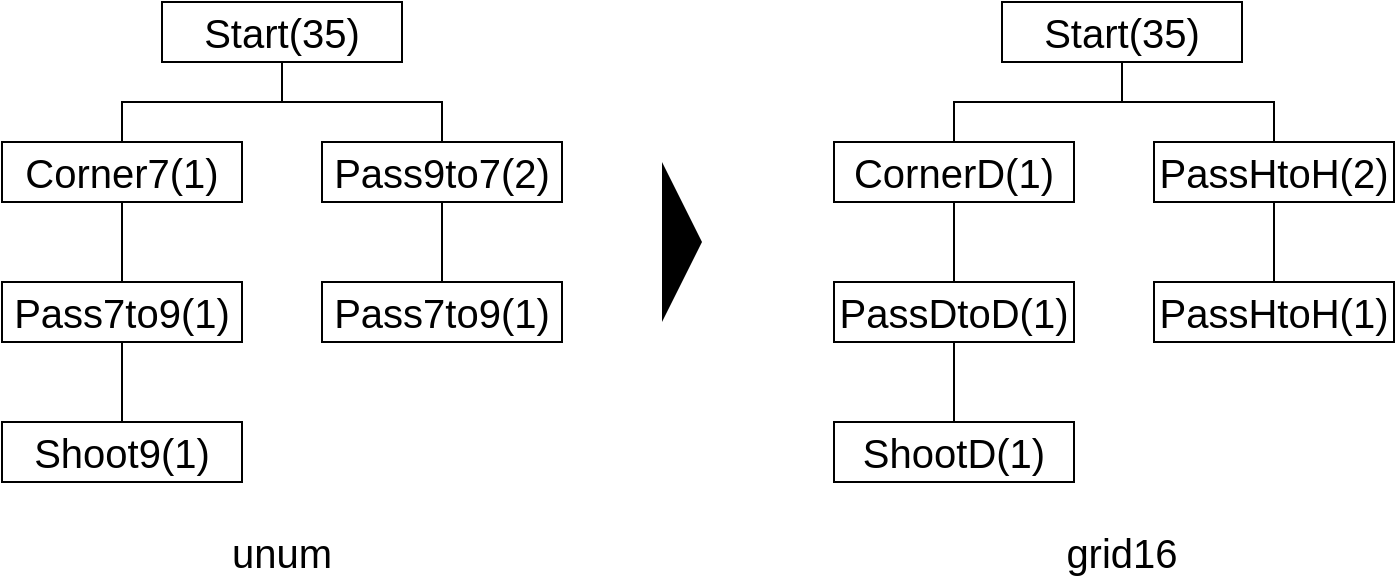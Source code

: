 <mxfile version="20.8.13" type="github">
  <diagram name="ページ1" id="SqCJXpXqDI-FRS1ZzRg1">
    <mxGraphModel dx="794" dy="732" grid="1" gridSize="10" guides="1" tooltips="1" connect="1" arrows="1" fold="1" page="1" pageScale="1" pageWidth="827" pageHeight="1169" math="0" shadow="0">
      <root>
        <mxCell id="0" />
        <mxCell id="1" parent="0" />
        <mxCell id="bur94nr5BYf2he4qger0-1" value="&lt;font style=&quot;font-size: 20px;&quot;&gt;Start(35)&lt;/font&gt;" style="rounded=0;whiteSpace=wrap;html=1;" parent="1" vertex="1">
          <mxGeometry x="110" y="160" width="120" height="30" as="geometry" />
        </mxCell>
        <mxCell id="bur94nr5BYf2he4qger0-5" style="edgeStyle=orthogonalEdgeStyle;rounded=0;orthogonalLoop=1;jettySize=auto;html=1;exitX=0.5;exitY=0;exitDx=0;exitDy=0;entryX=0.5;entryY=1;entryDx=0;entryDy=0;fontSize=20;endArrow=none;endFill=0;" parent="1" source="bur94nr5BYf2he4qger0-2" target="bur94nr5BYf2he4qger0-1" edge="1">
          <mxGeometry relative="1" as="geometry">
            <Array as="points">
              <mxPoint x="90" y="210" />
              <mxPoint x="170" y="210" />
            </Array>
          </mxGeometry>
        </mxCell>
        <mxCell id="bur94nr5BYf2he4qger0-2" value="&lt;span style=&quot;font-size: 20px;&quot;&gt;Corner7(1)&lt;/span&gt;" style="rounded=0;whiteSpace=wrap;html=1;" parent="1" vertex="1">
          <mxGeometry x="30" y="230" width="120" height="30" as="geometry" />
        </mxCell>
        <mxCell id="bur94nr5BYf2he4qger0-3" value="&lt;font style=&quot;font-size: 20px;&quot;&gt;Pass7to9(1)&lt;/font&gt;" style="rounded=0;whiteSpace=wrap;html=1;" parent="1" vertex="1">
          <mxGeometry x="30" y="300" width="120" height="30" as="geometry" />
        </mxCell>
        <mxCell id="bur94nr5BYf2he4qger0-6" style="edgeStyle=orthogonalEdgeStyle;rounded=0;orthogonalLoop=1;jettySize=auto;html=1;exitX=0.5;exitY=1;exitDx=0;exitDy=0;entryX=0.5;entryY=0;entryDx=0;entryDy=0;fontSize=20;endArrow=none;endFill=0;" parent="1" source="bur94nr5BYf2he4qger0-2" target="bur94nr5BYf2he4qger0-3" edge="1">
          <mxGeometry relative="1" as="geometry">
            <mxPoint x="90" y="240" as="sourcePoint" />
            <mxPoint x="170" y="200" as="targetPoint" />
            <Array as="points">
              <mxPoint x="90" y="260" />
              <mxPoint x="90" y="300" />
            </Array>
          </mxGeometry>
        </mxCell>
        <mxCell id="bur94nr5BYf2he4qger0-8" value="&lt;font style=&quot;font-size: 20px;&quot;&gt;Shoot9(1)&lt;/font&gt;" style="rounded=0;whiteSpace=wrap;html=1;" parent="1" vertex="1">
          <mxGeometry x="30" y="370" width="120" height="30" as="geometry" />
        </mxCell>
        <mxCell id="bur94nr5BYf2he4qger0-9" style="edgeStyle=orthogonalEdgeStyle;rounded=0;orthogonalLoop=1;jettySize=auto;html=1;exitX=0.5;exitY=1;exitDx=0;exitDy=0;fontSize=20;endArrow=none;endFill=0;entryX=0.5;entryY=0;entryDx=0;entryDy=0;" parent="1" source="bur94nr5BYf2he4qger0-3" target="bur94nr5BYf2he4qger0-8" edge="1">
          <mxGeometry relative="1" as="geometry">
            <mxPoint x="79.5" y="330" as="sourcePoint" />
            <mxPoint x="80" y="360" as="targetPoint" />
            <Array as="points">
              <mxPoint x="90" y="340" />
              <mxPoint x="90" y="340" />
            </Array>
          </mxGeometry>
        </mxCell>
        <mxCell id="bur94nr5BYf2he4qger0-11" style="edgeStyle=orthogonalEdgeStyle;rounded=0;orthogonalLoop=1;jettySize=auto;html=1;exitX=0.5;exitY=0;exitDx=0;exitDy=0;entryX=0.5;entryY=1;entryDx=0;entryDy=0;fontSize=20;endArrow=none;endFill=0;" parent="1" source="bur94nr5BYf2he4qger0-12" target="bur94nr5BYf2he4qger0-1" edge="1">
          <mxGeometry relative="1" as="geometry">
            <mxPoint x="320" y="190" as="targetPoint" />
            <Array as="points">
              <mxPoint x="250" y="210" />
              <mxPoint x="170" y="210" />
            </Array>
          </mxGeometry>
        </mxCell>
        <mxCell id="bur94nr5BYf2he4qger0-12" value="&lt;font style=&quot;font-size: 20px;&quot;&gt;Pass9to7(2)&lt;/font&gt;" style="rounded=0;whiteSpace=wrap;html=1;" parent="1" vertex="1">
          <mxGeometry x="190" y="230" width="120" height="30" as="geometry" />
        </mxCell>
        <mxCell id="bur94nr5BYf2he4qger0-13" value="&lt;font style=&quot;font-size: 20px;&quot;&gt;Pass7to9(1)&lt;/font&gt;" style="rounded=0;whiteSpace=wrap;html=1;" parent="1" vertex="1">
          <mxGeometry x="190" y="300" width="120" height="30" as="geometry" />
        </mxCell>
        <mxCell id="bur94nr5BYf2he4qger0-14" style="edgeStyle=orthogonalEdgeStyle;rounded=0;orthogonalLoop=1;jettySize=auto;html=1;exitX=0.5;exitY=1;exitDx=0;exitDy=0;entryX=0.5;entryY=0;entryDx=0;entryDy=0;fontSize=20;endArrow=none;endFill=0;" parent="1" source="bur94nr5BYf2he4qger0-12" target="bur94nr5BYf2he4qger0-13" edge="1">
          <mxGeometry relative="1" as="geometry">
            <mxPoint x="250" y="240" as="sourcePoint" />
            <mxPoint x="330" y="200" as="targetPoint" />
            <Array as="points">
              <mxPoint x="250" y="260" />
              <mxPoint x="250" y="300" />
            </Array>
          </mxGeometry>
        </mxCell>
        <mxCell id="bur94nr5BYf2he4qger0-15" value="&lt;font style=&quot;font-size: 20px;&quot;&gt;Start(35)&lt;/font&gt;" style="rounded=0;whiteSpace=wrap;html=1;" parent="1" vertex="1">
          <mxGeometry x="530" y="160" width="120" height="30" as="geometry" />
        </mxCell>
        <mxCell id="bur94nr5BYf2he4qger0-16" style="edgeStyle=orthogonalEdgeStyle;rounded=0;orthogonalLoop=1;jettySize=auto;html=1;exitX=0.5;exitY=0;exitDx=0;exitDy=0;entryX=0.5;entryY=1;entryDx=0;entryDy=0;fontSize=20;endArrow=none;endFill=0;" parent="1" source="bur94nr5BYf2he4qger0-17" target="bur94nr5BYf2he4qger0-15" edge="1">
          <mxGeometry relative="1" as="geometry">
            <Array as="points">
              <mxPoint x="506" y="210" />
              <mxPoint x="590" y="210" />
            </Array>
          </mxGeometry>
        </mxCell>
        <mxCell id="bur94nr5BYf2he4qger0-17" value="&lt;span style=&quot;font-size: 20px;&quot;&gt;CornerD(1)&lt;/span&gt;" style="rounded=0;whiteSpace=wrap;html=1;" parent="1" vertex="1">
          <mxGeometry x="446" y="230" width="120" height="30" as="geometry" />
        </mxCell>
        <mxCell id="bur94nr5BYf2he4qger0-18" value="&lt;font style=&quot;font-size: 20px;&quot;&gt;PassDtoD(1)&lt;/font&gt;" style="rounded=0;whiteSpace=wrap;html=1;" parent="1" vertex="1">
          <mxGeometry x="446" y="300" width="120" height="30" as="geometry" />
        </mxCell>
        <mxCell id="bur94nr5BYf2he4qger0-19" style="edgeStyle=orthogonalEdgeStyle;rounded=0;orthogonalLoop=1;jettySize=auto;html=1;exitX=0.5;exitY=1;exitDx=0;exitDy=0;entryX=0.5;entryY=0;entryDx=0;entryDy=0;fontSize=20;endArrow=none;endFill=0;" parent="1" source="bur94nr5BYf2he4qger0-17" target="bur94nr5BYf2he4qger0-18" edge="1">
          <mxGeometry relative="1" as="geometry">
            <mxPoint x="510" y="240" as="sourcePoint" />
            <mxPoint x="590" y="200" as="targetPoint" />
            <Array as="points">
              <mxPoint x="506" y="260" />
              <mxPoint x="506" y="300" />
            </Array>
          </mxGeometry>
        </mxCell>
        <mxCell id="bur94nr5BYf2he4qger0-20" value="&lt;font style=&quot;font-size: 20px;&quot;&gt;ShootD(1)&lt;/font&gt;" style="rounded=0;whiteSpace=wrap;html=1;" parent="1" vertex="1">
          <mxGeometry x="446" y="370" width="120" height="30" as="geometry" />
        </mxCell>
        <mxCell id="bur94nr5BYf2he4qger0-21" style="edgeStyle=orthogonalEdgeStyle;rounded=0;orthogonalLoop=1;jettySize=auto;html=1;exitX=0.5;exitY=1;exitDx=0;exitDy=0;fontSize=20;endArrow=none;endFill=0;entryX=0.5;entryY=0;entryDx=0;entryDy=0;" parent="1" source="bur94nr5BYf2he4qger0-18" target="bur94nr5BYf2he4qger0-20" edge="1">
          <mxGeometry relative="1" as="geometry">
            <mxPoint x="499.5" y="330" as="sourcePoint" />
            <mxPoint x="500" y="360" as="targetPoint" />
            <Array as="points" />
          </mxGeometry>
        </mxCell>
        <mxCell id="bur94nr5BYf2he4qger0-22" style="edgeStyle=orthogonalEdgeStyle;rounded=0;orthogonalLoop=1;jettySize=auto;html=1;exitX=0.5;exitY=0;exitDx=0;exitDy=0;entryX=0.5;entryY=1;entryDx=0;entryDy=0;fontSize=20;endArrow=none;endFill=0;" parent="1" source="bur94nr5BYf2he4qger0-23" target="bur94nr5BYf2he4qger0-15" edge="1">
          <mxGeometry relative="1" as="geometry">
            <mxPoint x="740" y="190" as="targetPoint" />
            <Array as="points">
              <mxPoint x="666" y="210" />
              <mxPoint x="590" y="210" />
            </Array>
          </mxGeometry>
        </mxCell>
        <mxCell id="bur94nr5BYf2he4qger0-23" value="&lt;font style=&quot;font-size: 20px;&quot;&gt;PassHtoH(2)&lt;/font&gt;" style="rounded=0;whiteSpace=wrap;html=1;" parent="1" vertex="1">
          <mxGeometry x="606" y="230" width="120" height="30" as="geometry" />
        </mxCell>
        <mxCell id="bur94nr5BYf2he4qger0-24" value="&lt;font style=&quot;font-size: 20px;&quot;&gt;PassHtoH(1)&lt;/font&gt;" style="rounded=0;whiteSpace=wrap;html=1;" parent="1" vertex="1">
          <mxGeometry x="606" y="300" width="120" height="30" as="geometry" />
        </mxCell>
        <mxCell id="bur94nr5BYf2he4qger0-25" style="edgeStyle=orthogonalEdgeStyle;rounded=0;orthogonalLoop=1;jettySize=auto;html=1;exitX=0.5;exitY=1;exitDx=0;exitDy=0;entryX=0.5;entryY=0;entryDx=0;entryDy=0;fontSize=20;endArrow=none;endFill=0;" parent="1" source="bur94nr5BYf2he4qger0-23" target="bur94nr5BYf2he4qger0-24" edge="1">
          <mxGeometry relative="1" as="geometry">
            <mxPoint x="670" y="240" as="sourcePoint" />
            <mxPoint x="750" y="200" as="targetPoint" />
            <Array as="points">
              <mxPoint x="666" y="270" />
              <mxPoint x="666" y="270" />
            </Array>
          </mxGeometry>
        </mxCell>
        <mxCell id="bur94nr5BYf2he4qger0-26" value="" style="triangle;whiteSpace=wrap;html=1;fontSize=20;strokeColor=none;fillColor=#000000;" parent="1" vertex="1">
          <mxGeometry x="360" y="240" width="20" height="80" as="geometry" />
        </mxCell>
        <mxCell id="bur94nr5BYf2he4qger0-28" value="unum" style="text;html=1;strokeColor=none;fillColor=none;align=center;verticalAlign=middle;whiteSpace=wrap;rounded=0;fontSize=20;" parent="1" vertex="1">
          <mxGeometry x="90" y="420" width="160" height="30" as="geometry" />
        </mxCell>
        <mxCell id="bur94nr5BYf2he4qger0-29" value="grid16" style="text;html=1;strokeColor=none;fillColor=none;align=center;verticalAlign=middle;whiteSpace=wrap;rounded=0;fontSize=20;" parent="1" vertex="1">
          <mxGeometry x="510" y="420" width="160" height="30" as="geometry" />
        </mxCell>
      </root>
    </mxGraphModel>
  </diagram>
</mxfile>
